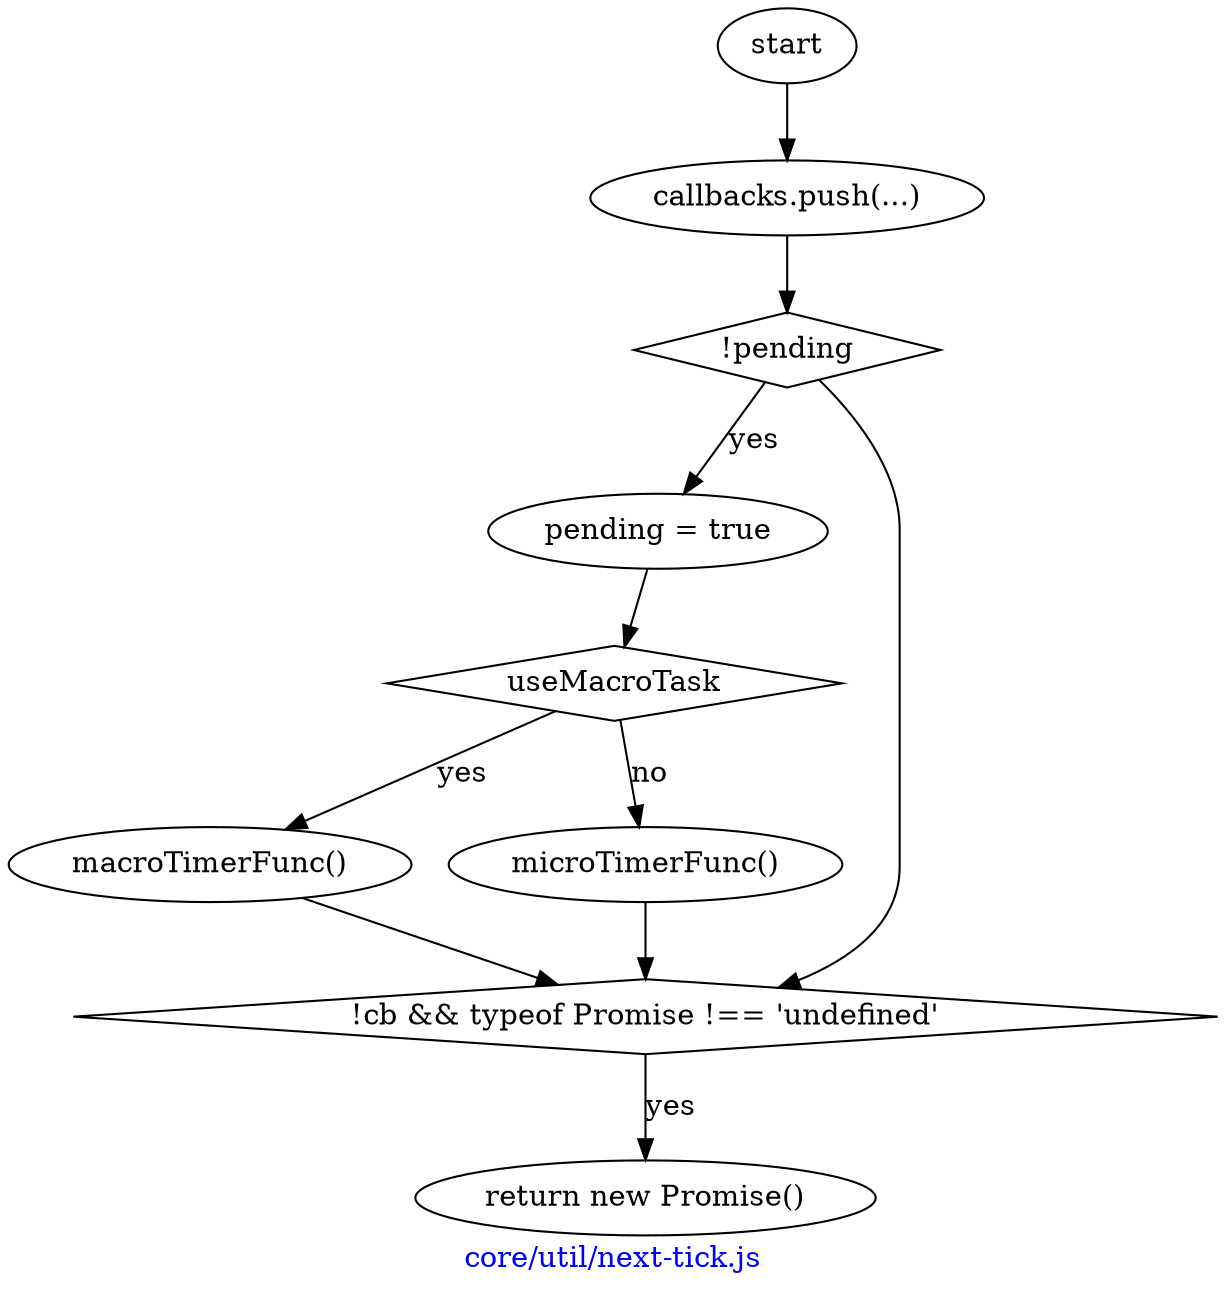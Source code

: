 digraph G {
    graph [
        label="core/util/next-tick.js"
        fontcolor=blue
    ]
    start [
        lael="let _resolve"
    ]
    push [
        label="callbacks.push(...)"
    ]
    start -> push
    isPending [
        label="!pending"
        shape=diamond
    ]
    push -> isPending
    setPending [
        label="pending = true"
    ]
    isPending -> setPending [label="yes"]
    useMacroTask [
        label="useMacroTask"
        shape=diamond
    ]
    setPending -> useMacroTask
    invokeMacroTimerFunc [
        label="macroTimerFunc()"
    ]
    useMacroTask -> invokeMacroTimerFunc [label="yes"]
    invokeMicroTimerFunc [
        label="microTimerFunc()"
    ]
    useMacroTask -> invokeMicroTimerFunc [label="no"]
    cb [
        label="!cb && typeof Promise !== 'undefined'"
        shape=diamond
    ]
    isPending -> cb
    invokeMicroTimerFunc -> cb
    invokeMacroTimerFunc -> cb
    return [
        label="return new Promise()"
    ]
    cb -> return [label="yes"]
}